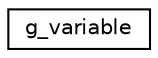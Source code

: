 digraph G
{
  edge [fontname="Helvetica",fontsize="10",labelfontname="Helvetica",labelfontsize="10"];
  node [fontname="Helvetica",fontsize="10",shape=record];
  rankdir=LR;
  Node1 [label="g_variable",height=0.2,width=0.4,color="black", fillcolor="white", style="filled",URL="$structg__variable.html"];
}
